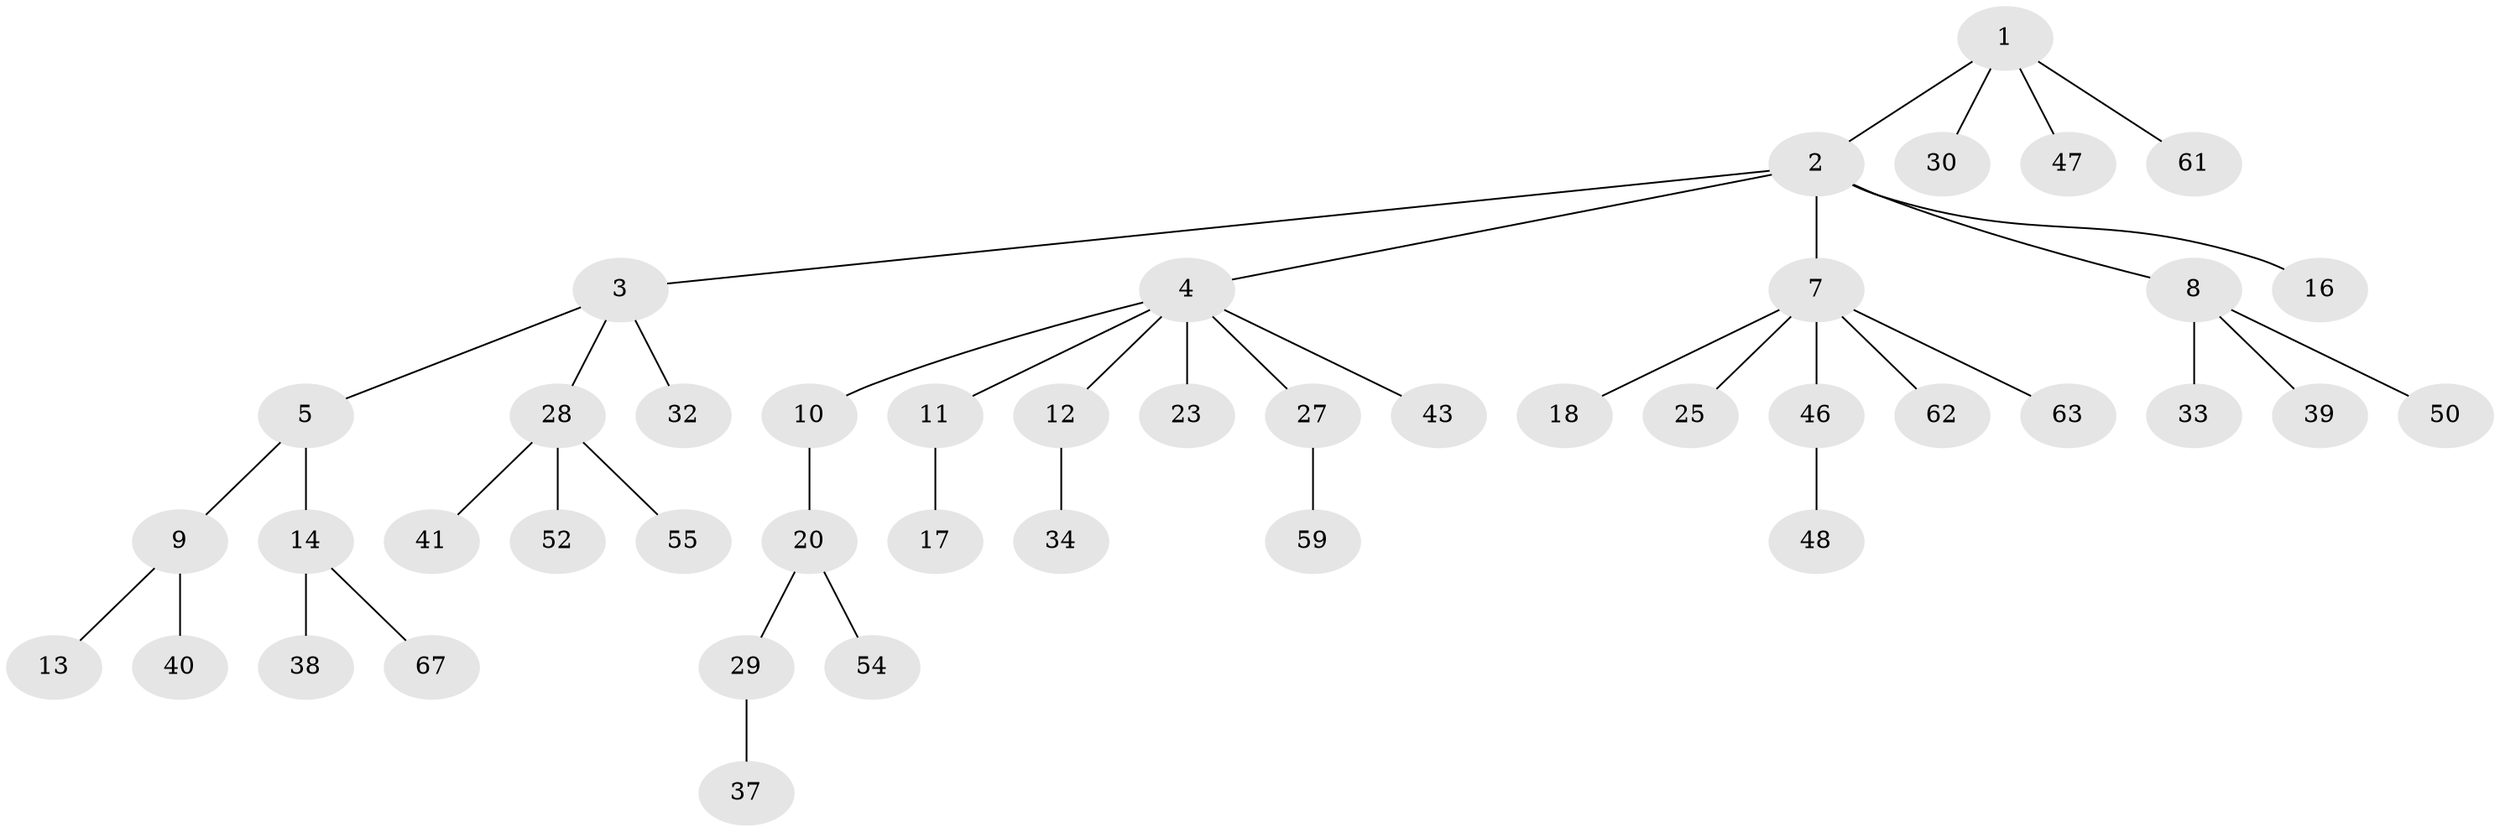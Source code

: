 // original degree distribution, {4: 0.04477611940298507, 7: 0.029850746268656716, 5: 0.029850746268656716, 6: 0.014925373134328358, 3: 0.14925373134328357, 2: 0.16417910447761194, 1: 0.5671641791044776}
// Generated by graph-tools (version 1.1) at 2025/42/03/06/25 10:42:05]
// undirected, 44 vertices, 43 edges
graph export_dot {
graph [start="1"]
  node [color=gray90,style=filled];
  1 [super="+53"];
  2 [super="+19"];
  3 [super="+51"];
  4 [super="+6"];
  5 [super="+26"];
  7 [super="+36"];
  8 [super="+22"];
  9 [super="+21"];
  10;
  11 [super="+56"];
  12 [super="+15"];
  13 [super="+58"];
  14 [super="+35"];
  16;
  17;
  18;
  20 [super="+24"];
  23 [super="+45"];
  25 [super="+44"];
  27 [super="+49"];
  28 [super="+31"];
  29 [super="+42"];
  30;
  32;
  33;
  34;
  37;
  38 [super="+60"];
  39;
  40 [super="+64"];
  41 [super="+65"];
  43;
  46 [super="+66"];
  47;
  48;
  50;
  52;
  54;
  55 [super="+57"];
  59;
  61;
  62;
  63;
  67;
  1 -- 2;
  1 -- 30;
  1 -- 47;
  1 -- 61;
  2 -- 3;
  2 -- 4;
  2 -- 7;
  2 -- 8;
  2 -- 16;
  3 -- 5;
  3 -- 28;
  3 -- 32;
  4 -- 10;
  4 -- 11;
  4 -- 23;
  4 -- 43;
  4 -- 27;
  4 -- 12;
  5 -- 9;
  5 -- 14;
  7 -- 18;
  7 -- 25;
  7 -- 46;
  7 -- 62;
  7 -- 63;
  8 -- 33;
  8 -- 39;
  8 -- 50;
  9 -- 13;
  9 -- 40;
  10 -- 20;
  11 -- 17;
  12 -- 34;
  14 -- 38;
  14 -- 67;
  20 -- 54;
  20 -- 29;
  27 -- 59;
  28 -- 41;
  28 -- 52;
  28 -- 55;
  29 -- 37;
  46 -- 48;
}
